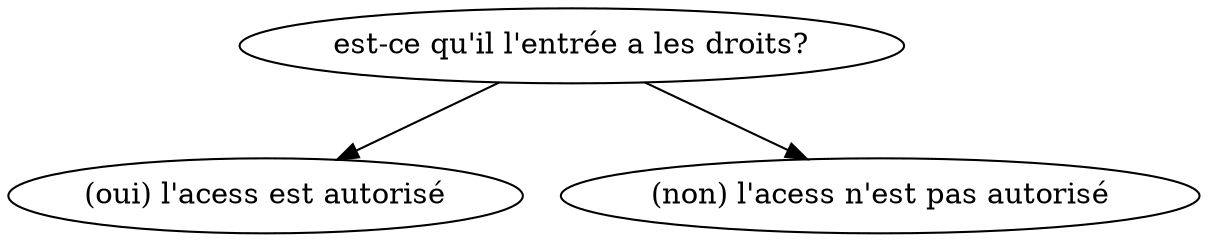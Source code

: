 digraph 1	{
/*		[label="Algorithm"]
		1 [label="non"];
		3 [label="non"];
		5 [label="non"];
		7 [label="non"];
		0 [label="(oui) match owner"];
		2 [label="(oui) match user:name"];
		4 [label="(oui) match group"];
		6 [label="(oui) match user:name"];
		p [label="proprietaire?"];
		un [label="utilisateur nommée?"];
		gp1 [label="pertence au groupe proprietaire?"]
		gpn [label="pertence au groupe nommé?"]
		p -> 0;
		p -> 1;
		1 -> un;
		un -> 2;
		un -> 3;
		3-> gp1;
		gp1 -> 4;
		gp1 -> 5;
		5-> gpn;
		gpn -> 6;
		gpn -> 7;*/
		
		
		perm[label="est-ce qu'il l'entrée a les droits?"]
				perm -> "(oui) l'acess est autorisé"
				perm -> "(non) l'acess n'est pas autorisé"
}